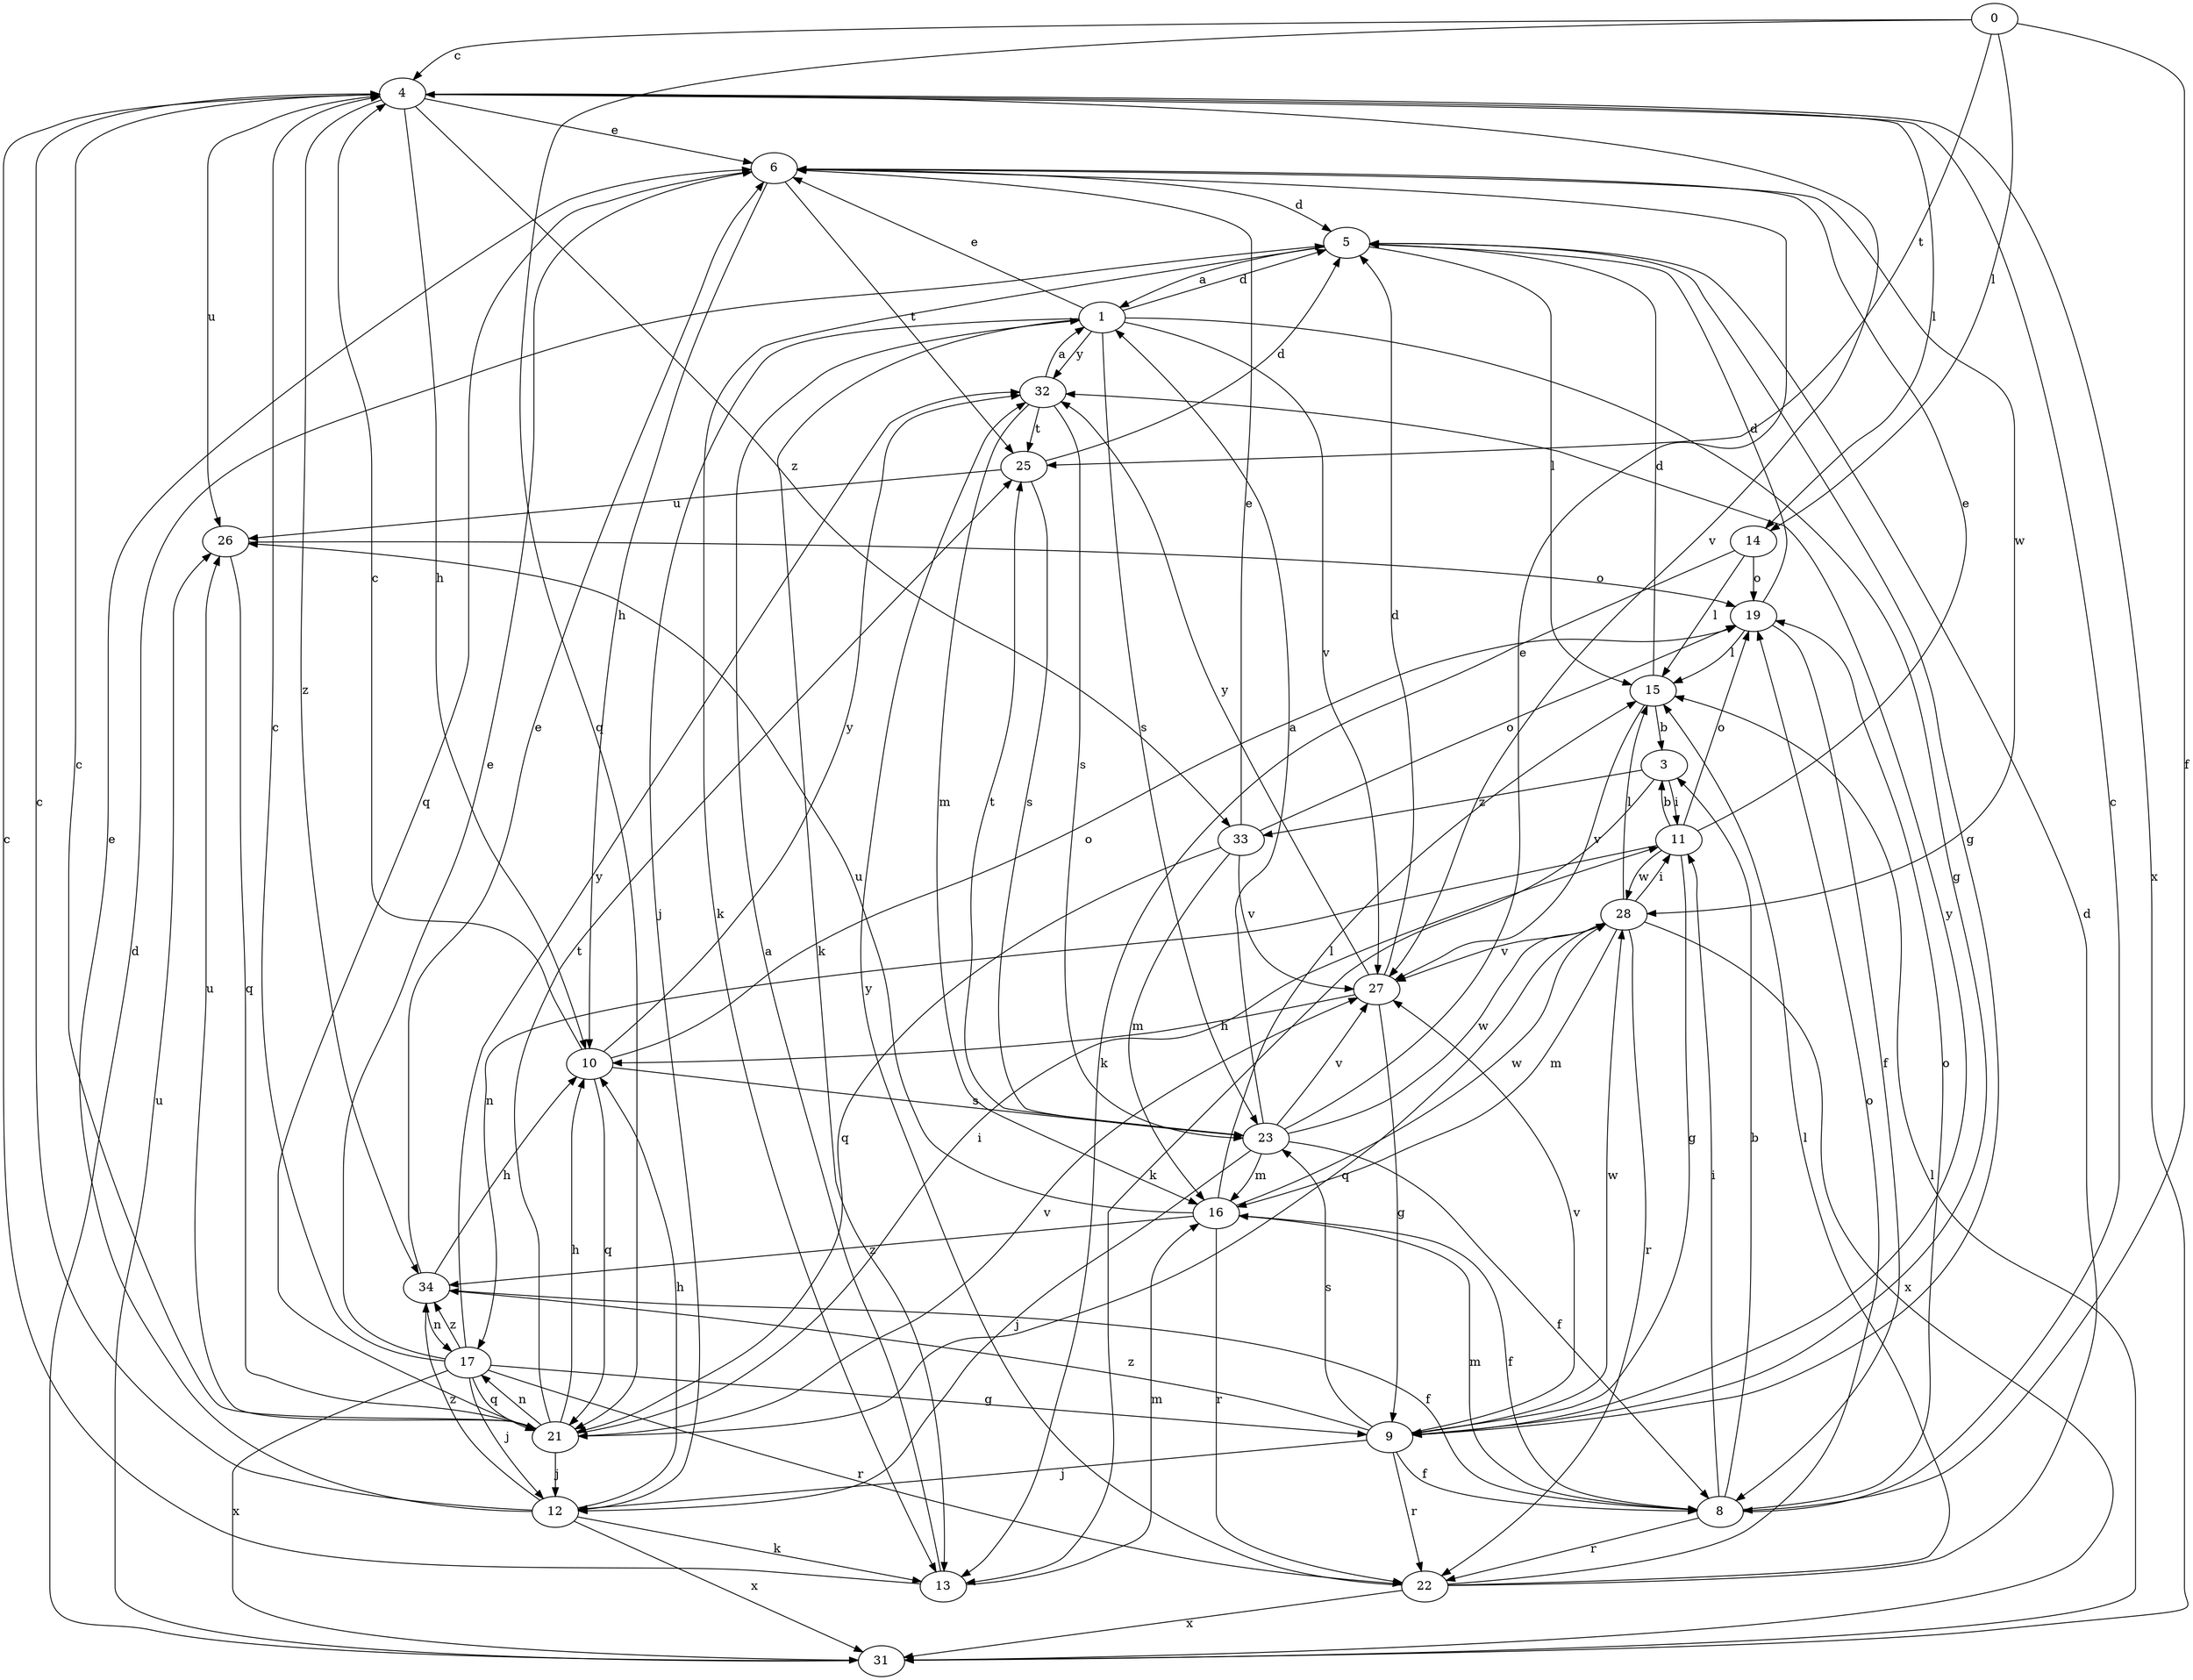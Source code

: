 strict digraph  {
0;
1;
3;
4;
5;
6;
8;
9;
10;
11;
12;
13;
14;
15;
16;
17;
19;
21;
22;
23;
25;
26;
27;
28;
31;
32;
33;
34;
0 -> 4  [label=c];
0 -> 8  [label=f];
0 -> 14  [label=l];
0 -> 21  [label=q];
0 -> 25  [label=t];
1 -> 5  [label=d];
1 -> 6  [label=e];
1 -> 9  [label=g];
1 -> 12  [label=j];
1 -> 13  [label=k];
1 -> 23  [label=s];
1 -> 27  [label=v];
1 -> 32  [label=y];
3 -> 11  [label=i];
3 -> 13  [label=k];
3 -> 33  [label=z];
4 -> 6  [label=e];
4 -> 10  [label=h];
4 -> 14  [label=l];
4 -> 26  [label=u];
4 -> 27  [label=v];
4 -> 31  [label=x];
4 -> 33  [label=z];
4 -> 34  [label=z];
5 -> 1  [label=a];
5 -> 9  [label=g];
5 -> 13  [label=k];
5 -> 15  [label=l];
6 -> 5  [label=d];
6 -> 10  [label=h];
6 -> 21  [label=q];
6 -> 25  [label=t];
6 -> 28  [label=w];
8 -> 3  [label=b];
8 -> 4  [label=c];
8 -> 11  [label=i];
8 -> 16  [label=m];
8 -> 19  [label=o];
8 -> 22  [label=r];
9 -> 8  [label=f];
9 -> 12  [label=j];
9 -> 22  [label=r];
9 -> 23  [label=s];
9 -> 27  [label=v];
9 -> 28  [label=w];
9 -> 32  [label=y];
9 -> 34  [label=z];
10 -> 4  [label=c];
10 -> 19  [label=o];
10 -> 21  [label=q];
10 -> 23  [label=s];
10 -> 32  [label=y];
11 -> 3  [label=b];
11 -> 6  [label=e];
11 -> 9  [label=g];
11 -> 17  [label=n];
11 -> 19  [label=o];
11 -> 28  [label=w];
12 -> 4  [label=c];
12 -> 6  [label=e];
12 -> 10  [label=h];
12 -> 13  [label=k];
12 -> 31  [label=x];
12 -> 34  [label=z];
13 -> 1  [label=a];
13 -> 4  [label=c];
13 -> 16  [label=m];
14 -> 13  [label=k];
14 -> 15  [label=l];
14 -> 19  [label=o];
15 -> 3  [label=b];
15 -> 5  [label=d];
15 -> 27  [label=v];
16 -> 8  [label=f];
16 -> 15  [label=l];
16 -> 22  [label=r];
16 -> 26  [label=u];
16 -> 28  [label=w];
16 -> 34  [label=z];
17 -> 4  [label=c];
17 -> 6  [label=e];
17 -> 9  [label=g];
17 -> 12  [label=j];
17 -> 21  [label=q];
17 -> 22  [label=r];
17 -> 31  [label=x];
17 -> 32  [label=y];
17 -> 34  [label=z];
19 -> 5  [label=d];
19 -> 8  [label=f];
19 -> 15  [label=l];
21 -> 4  [label=c];
21 -> 10  [label=h];
21 -> 11  [label=i];
21 -> 12  [label=j];
21 -> 17  [label=n];
21 -> 25  [label=t];
21 -> 26  [label=u];
21 -> 27  [label=v];
22 -> 5  [label=d];
22 -> 15  [label=l];
22 -> 19  [label=o];
22 -> 31  [label=x];
22 -> 32  [label=y];
23 -> 1  [label=a];
23 -> 6  [label=e];
23 -> 8  [label=f];
23 -> 12  [label=j];
23 -> 16  [label=m];
23 -> 25  [label=t];
23 -> 27  [label=v];
23 -> 28  [label=w];
25 -> 5  [label=d];
25 -> 23  [label=s];
25 -> 26  [label=u];
26 -> 19  [label=o];
26 -> 21  [label=q];
27 -> 5  [label=d];
27 -> 9  [label=g];
27 -> 10  [label=h];
27 -> 32  [label=y];
28 -> 11  [label=i];
28 -> 15  [label=l];
28 -> 16  [label=m];
28 -> 21  [label=q];
28 -> 22  [label=r];
28 -> 27  [label=v];
28 -> 31  [label=x];
31 -> 5  [label=d];
31 -> 15  [label=l];
31 -> 26  [label=u];
32 -> 1  [label=a];
32 -> 16  [label=m];
32 -> 23  [label=s];
32 -> 25  [label=t];
33 -> 6  [label=e];
33 -> 16  [label=m];
33 -> 19  [label=o];
33 -> 21  [label=q];
33 -> 27  [label=v];
34 -> 6  [label=e];
34 -> 8  [label=f];
34 -> 10  [label=h];
34 -> 17  [label=n];
}
